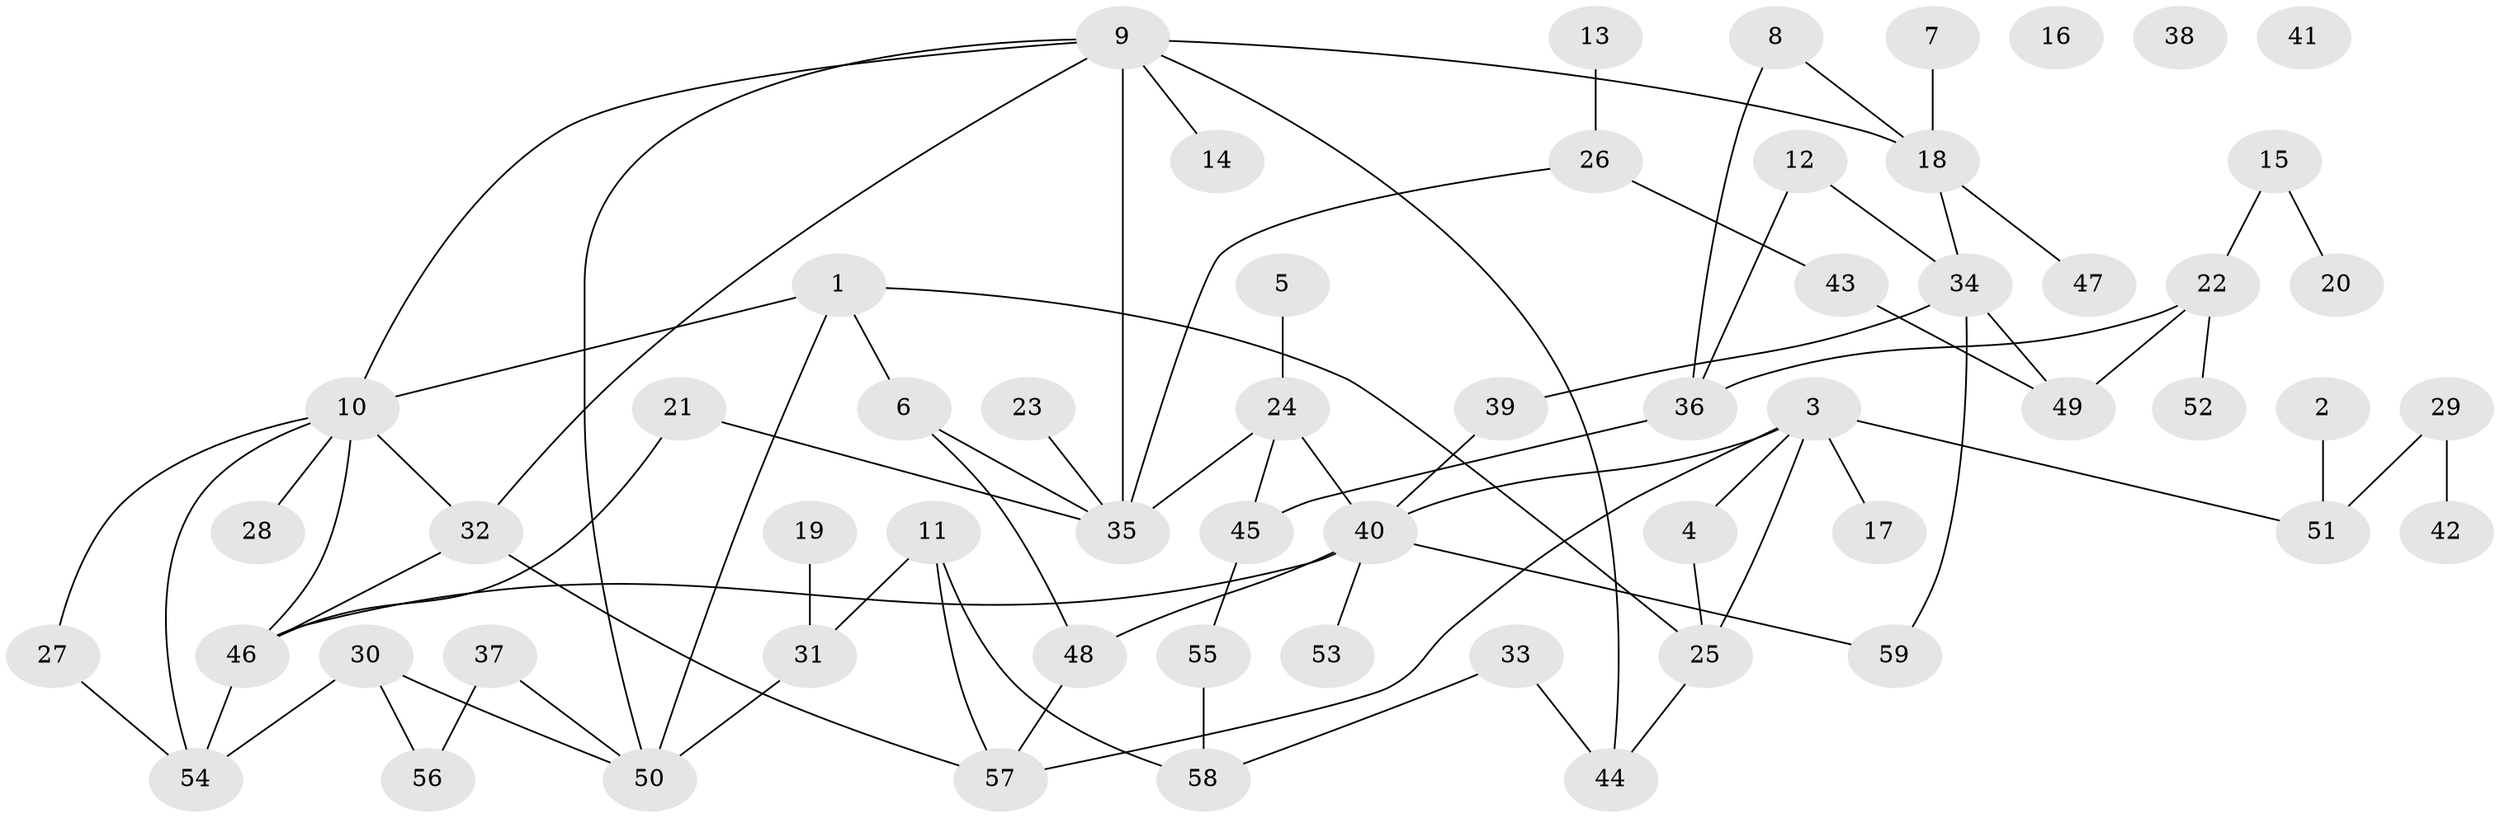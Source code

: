 // coarse degree distribution, {4: 0.13793103448275862, 1: 0.27586206896551724, 5: 0.13793103448275862, 0: 0.10344827586206896, 2: 0.20689655172413793, 6: 0.06896551724137931, 3: 0.034482758620689655, 7: 0.034482758620689655}
// Generated by graph-tools (version 1.1) at 2025/44/03/04/25 21:44:05]
// undirected, 59 vertices, 80 edges
graph export_dot {
graph [start="1"]
  node [color=gray90,style=filled];
  1;
  2;
  3;
  4;
  5;
  6;
  7;
  8;
  9;
  10;
  11;
  12;
  13;
  14;
  15;
  16;
  17;
  18;
  19;
  20;
  21;
  22;
  23;
  24;
  25;
  26;
  27;
  28;
  29;
  30;
  31;
  32;
  33;
  34;
  35;
  36;
  37;
  38;
  39;
  40;
  41;
  42;
  43;
  44;
  45;
  46;
  47;
  48;
  49;
  50;
  51;
  52;
  53;
  54;
  55;
  56;
  57;
  58;
  59;
  1 -- 6;
  1 -- 10;
  1 -- 25;
  1 -- 50;
  2 -- 51;
  3 -- 4;
  3 -- 17;
  3 -- 25;
  3 -- 40;
  3 -- 51;
  3 -- 57;
  4 -- 25;
  5 -- 24;
  6 -- 35;
  6 -- 48;
  7 -- 18;
  8 -- 18;
  8 -- 36;
  9 -- 10;
  9 -- 14;
  9 -- 18;
  9 -- 32;
  9 -- 35;
  9 -- 44;
  9 -- 50;
  10 -- 27;
  10 -- 28;
  10 -- 32;
  10 -- 46;
  10 -- 54;
  11 -- 31;
  11 -- 57;
  11 -- 58;
  12 -- 34;
  12 -- 36;
  13 -- 26;
  15 -- 20;
  15 -- 22;
  18 -- 34;
  18 -- 47;
  19 -- 31;
  21 -- 35;
  21 -- 46;
  22 -- 36;
  22 -- 49;
  22 -- 52;
  23 -- 35;
  24 -- 35;
  24 -- 40;
  24 -- 45;
  25 -- 44;
  26 -- 35;
  26 -- 43;
  27 -- 54;
  29 -- 42;
  29 -- 51;
  30 -- 50;
  30 -- 54;
  30 -- 56;
  31 -- 50;
  32 -- 46;
  32 -- 57;
  33 -- 44;
  33 -- 58;
  34 -- 39;
  34 -- 49;
  34 -- 59;
  36 -- 45;
  37 -- 50;
  37 -- 56;
  39 -- 40;
  40 -- 46;
  40 -- 48;
  40 -- 53;
  40 -- 59;
  43 -- 49;
  45 -- 55;
  46 -- 54;
  48 -- 57;
  55 -- 58;
}
